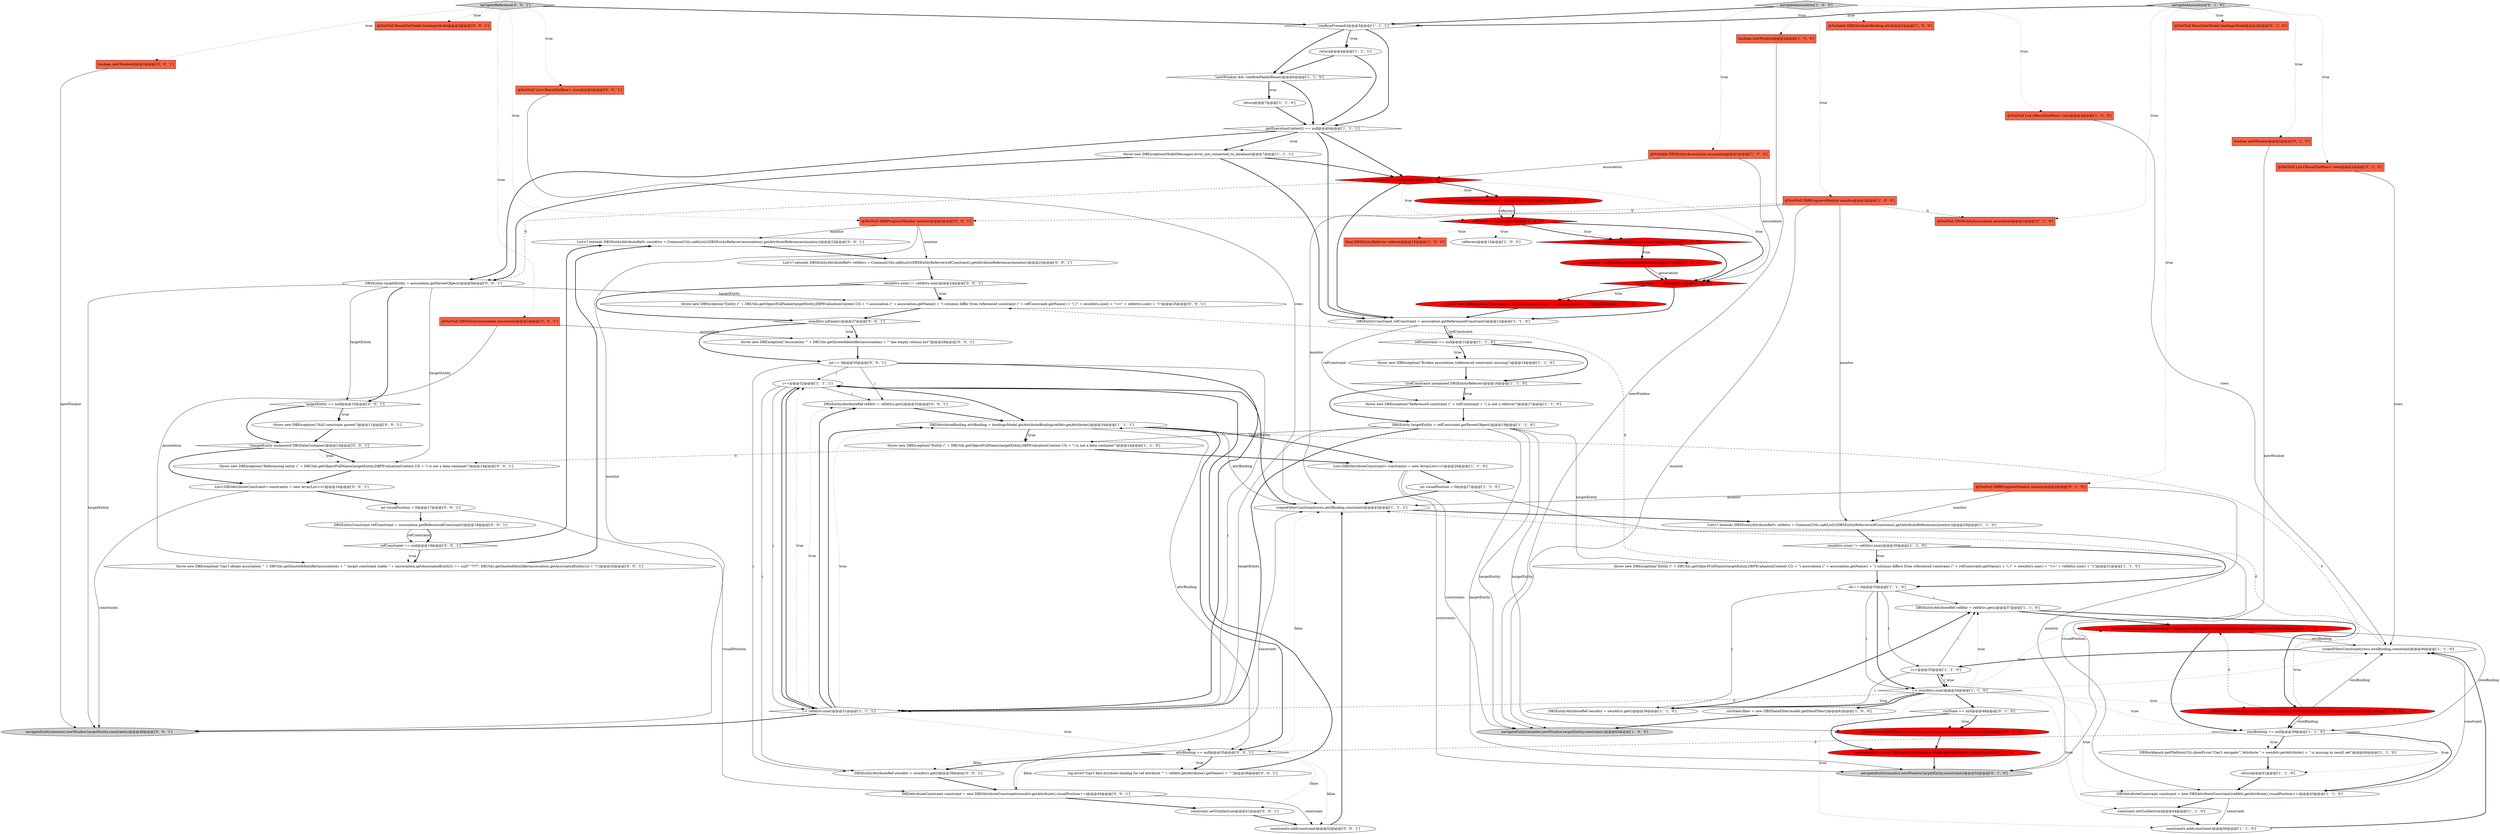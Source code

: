 digraph {
92 [style = filled, label = "@NotNull DBRProgressMonitor monitor@@@2@@@['0', '0', '1']", fillcolor = tomato, shape = box image = "AAA0AAABBB3BBB"];
15 [style = filled, label = "!(refConstraint instanceof DBSEntityReferrer)@@@16@@@['1', '1', '0']", fillcolor = white, shape = diamond image = "AAA0AAABBB1BBB"];
71 [style = filled, label = "@NotNull List<ResultSetRow> rows@@@2@@@['0', '0', '1']", fillcolor = tomato, shape = box image = "AAA0AAABBB3BBB"];
32 [style = filled, label = "int i = 0@@@33@@@['1', '1', '0']", fillcolor = white, shape = ellipse image = "AAA0AAABBB1BBB"];
23 [style = filled, label = "return@@@41@@@['1', '1', '0']", fillcolor = white, shape = ellipse image = "AAA0AAABBB1BBB"];
33 [style = filled, label = "association == null@@@22@@@['1', '0', '0']", fillcolor = red, shape = diamond image = "AAA1AAABBB1BBB"];
87 [style = filled, label = "DBSEntity targetEntity = association.getParentObject()@@@9@@@['0', '0', '1']", fillcolor = white, shape = ellipse image = "AAA0AAABBB3BBB"];
63 [style = filled, label = "List<? extends DBSEntityAttributeRef> ownAttrs = CommonUtils.safeList(((DBSEntityReferrer)association).getAttributeReferences(monitor))@@@22@@@['0', '0', '1']", fillcolor = white, shape = ellipse image = "AAA0AAABBB3BBB"];
64 [style = filled, label = "navigateEntity(monitor,newWindow,targetEntity,constraints)@@@46@@@['0', '0', '1']", fillcolor = lightgray, shape = ellipse image = "AAA0AAABBB3BBB"];
2 [style = filled, label = "throw new DBException(ModelMessages.error_not_connected_to_database)@@@7@@@['1', '1', '1']", fillcolor = white, shape = ellipse image = "AAA0AAABBB1BBB"];
82 [style = filled, label = "constraint.setVisible(true)@@@41@@@['0', '0', '1']", fillcolor = white, shape = ellipse image = "AAA0AAABBB3BBB"];
78 [style = filled, label = "targetEntity == null@@@10@@@['0', '0', '1']", fillcolor = white, shape = diamond image = "AAA0AAABBB3BBB"];
18 [style = filled, label = "List<DBDAttributeConstraint> constraints = new ArrayList<>()@@@26@@@['1', '1', '0']", fillcolor = white, shape = ellipse image = "AAA0AAABBB1BBB"];
46 [style = filled, label = "final DBSEntityReferrer referrer@@@15@@@['1', '0', '0']", fillcolor = tomato, shape = box image = "AAA1AAABBB1BBB"];
5 [style = filled, label = "List<? extends DBSEntityAttributeRef> refAttrs = CommonUtils.safeList(((DBSEntityReferrer)refConstraint).getAttributeReferences(monitor))@@@29@@@['1', '1', '0']", fillcolor = white, shape = ellipse image = "AAA0AAABBB1BBB"];
61 [style = filled, label = "setNewState((DBSDataContainer)targetEntity,model.getDataFilter())@@@49@@@['0', '1', '0']", fillcolor = red, shape = ellipse image = "AAA1AAABBB2BBB"];
79 [style = filled, label = "refConstraint == null@@@19@@@['0', '0', '1']", fillcolor = white, shape = diamond image = "AAA0AAABBB3BBB"];
89 [style = filled, label = "navigateReference['0', '0', '1']", fillcolor = lightgray, shape = diamond image = "AAA0AAABBB3BBB"];
7 [style = filled, label = "DBSEntityAttributeRef refAttr = refAttrs.get(i)@@@37@@@['1', '1', '0']", fillcolor = white, shape = ellipse image = "AAA0AAABBB1BBB"];
58 [style = filled, label = "@NotNull DBSEntityAssociation association@@@2@@@['0', '1', '0']", fillcolor = tomato, shape = box image = "AAA1AAABBB2BBB"];
60 [style = filled, label = "navigateEntity(monitor,newWindow,targetEntity,constraints)@@@52@@@['0', '1', '0']", fillcolor = lightgray, shape = ellipse image = "AAA0AAABBB2BBB"];
35 [style = filled, label = "navigateEntity(monitor,newWindow,targetEntity,constraints)@@@63@@@['1', '0', '0']", fillcolor = lightgray, shape = ellipse image = "AAA0AAABBB1BBB"];
47 [style = filled, label = "DBSEntity targetEntity = refConstraint.getParentObject()@@@19@@@['1', '1', '0']", fillcolor = white, shape = ellipse image = "AAA0AAABBB1BBB"];
84 [style = filled, label = "attrBinding == null@@@35@@@['0', '0', '1']", fillcolor = white, shape = diamond image = "AAA0AAABBB3BBB"];
76 [style = filled, label = "log.error(\"Can't find attribute binding for ref attribute '\" + refAttr.getAttribute().getName() + \"'\")@@@36@@@['0', '0', '1']", fillcolor = white, shape = ellipse image = "AAA0AAABBB3BBB"];
41 [style = filled, label = "i < ownAttrs.size()@@@34@@@['1', '1', '0']", fillcolor = white, shape = diamond image = "AAA0AAABBB1BBB"];
77 [style = filled, label = "throw new DBException(\"Entity (\" + DBUtils.getObjectFullName(targetEntity,DBPEvaluationContext.UI) + \"( association (\" + association.getName() + \"( columns differ from referenced constraint (\" + refConstraint.getName() + \"( (\" + ownAttrs.size() + \"<>\" + refAttrs.size() + \")\")@@@25@@@['0', '0', '1']", fillcolor = white, shape = ellipse image = "AAA0AAABBB3BBB"];
40 [style = filled, label = "return@@@7@@@['1', '1', '0']", fillcolor = white, shape = ellipse image = "AAA0AAABBB1BBB"];
20 [style = filled, label = "List<DBSEntityReferrer> referrers = attr.getReferrers()@@@13@@@['1', '0', '0']", fillcolor = red, shape = ellipse image = "AAA1AAABBB1BBB"];
19 [style = filled, label = "createFilterConstraint(rows,ownBinding,constraint)@@@46@@@['1', '1', '0']", fillcolor = white, shape = ellipse image = "AAA0AAABBB1BBB"];
55 [style = filled, label = "@NotNull DBRProgressMonitor monitor@@@2@@@['0', '1', '0']", fillcolor = tomato, shape = box image = "AAA0AAABBB2BBB"];
50 [style = filled, label = "referrer instanceof DBSEntityAssociation@@@16@@@['1', '0', '0']", fillcolor = red, shape = diamond image = "AAA1AAABBB1BBB"];
93 [style = filled, label = "List<? extends DBSEntityAttributeRef> refAttrs = CommonUtils.safeList(((DBSEntityReferrer)refConstraint).getAttributeReferences(monitor))@@@23@@@['0', '0', '1']", fillcolor = white, shape = ellipse image = "AAA0AAABBB3BBB"];
51 [style = filled, label = "createFilterConstraint(rows,attrBinding,constraint)@@@43@@@['1', '1', '1']", fillcolor = white, shape = ellipse image = "AAA0AAABBB1BBB"];
43 [style = filled, label = "ownBinding == null@@@39@@@['1', '1', '0']", fillcolor = white, shape = diamond image = "AAA0AAABBB1BBB"];
52 [style = filled, label = "boolean newWindow@@@2@@@['0', '1', '0']", fillcolor = tomato, shape = box image = "AAA0AAABBB2BBB"];
88 [style = filled, label = "throw new DBException(\"Can't obtain association '\" + DBUtils.getQuotedIdentifier(association) + \"' target constraint (table \" + (association.getAssociatedEntity() == null? \"???\": DBUtils.getQuotedIdentifier(association.getAssociatedEntity())) + \")\")@@@20@@@['0', '0', '1']", fillcolor = white, shape = ellipse image = "AAA0AAABBB3BBB"];
56 [style = filled, label = "DBDAttributeBinding ownBinding = bindingsModel.getAttributeBinding(ownAttr.getAttribute())@@@38@@@['0', '1', '0']", fillcolor = red, shape = ellipse image = "AAA1AAABBB2BBB"];
69 [style = filled, label = "boolean newWindow@@@2@@@['0', '0', '1']", fillcolor = tomato, shape = box image = "AAA0AAABBB3BBB"];
59 [style = filled, label = "navigateAssociation['0', '1', '0']", fillcolor = lightgray, shape = diamond image = "AAA0AAABBB2BBB"];
17 [style = filled, label = "referrers != null@@@14@@@['1', '0', '0']", fillcolor = red, shape = diamond image = "AAA1AAABBB1BBB"];
22 [style = filled, label = "int visualPosition = 0@@@27@@@['1', '1', '0']", fillcolor = white, shape = ellipse image = "AAA0AAABBB1BBB"];
10 [style = filled, label = "constraints.add(constraint)@@@45@@@['1', '1', '0']", fillcolor = white, shape = ellipse image = "AAA0AAABBB1BBB"];
9 [style = filled, label = "@Nullable DBSEntityAssociation association@@@2@@@['1', '0', '0']", fillcolor = tomato, shape = box image = "AAA0AAABBB1BBB"];
28 [style = filled, label = "DBDAttributeBinding ownBinding = model.getAttributeBinding(ownAttr.getAttribute())@@@52@@@['1', '0', '0']", fillcolor = red, shape = ellipse image = "AAA1AAABBB1BBB"];
54 [style = filled, label = "curState == null@@@48@@@['0', '1', '0']", fillcolor = white, shape = diamond image = "AAA0AAABBB2BBB"];
13 [style = filled, label = "return@@@4@@@['1', '1', '1']", fillcolor = white, shape = ellipse image = "AAA0AAABBB1BBB"];
80 [style = filled, label = "DBDAttributeConstraint constraint = new DBDAttributeConstraint(ownAttr.getAttribute(),visualPosition++)@@@40@@@['0', '0', '1']", fillcolor = white, shape = ellipse image = "AAA0AAABBB3BBB"];
44 [style = filled, label = "!newWindow && !confirmPanelsReset()@@@6@@@['1', '1', '0']", fillcolor = white, shape = diamond image = "AAA0AAABBB1BBB"];
65 [style = filled, label = "!(targetEntity instanceof DBSDataContainer)@@@13@@@['0', '0', '1']", fillcolor = white, shape = diamond image = "AAA0AAABBB3BBB"];
83 [style = filled, label = "@NotNull ResultSetModel bindingsModel@@@2@@@['0', '0', '1']", fillcolor = tomato, shape = box image = "AAA0AAABBB3BBB"];
70 [style = filled, label = "throw new DBException(\"Null constraint parent\")@@@11@@@['0', '0', '1']", fillcolor = white, shape = ellipse image = "AAA0AAABBB3BBB"];
6 [style = filled, label = "association == null@@@12@@@['1', '0', '0']", fillcolor = red, shape = diamond image = "AAA1AAABBB1BBB"];
67 [style = filled, label = "ownAttrs.isEmpty()@@@27@@@['0', '0', '1']", fillcolor = white, shape = diamond image = "AAA0AAABBB3BBB"];
53 [style = filled, label = "@NotNull List<ResultSetRow> rows@@@2@@@['0', '1', '0']", fillcolor = tomato, shape = box image = "AAA0AAABBB2BBB"];
42 [style = filled, label = "throw new DBException(\"Entity (\" + DBUtils.getObjectFullName(targetEntity,DBPEvaluationContext.UI) + \"( association (\" + association.getName() + \"( columns differs from referenced constraint (\" + refConstraint.getName() + \"( (\" + ownAttrs.size() + \"<>\" + refAttrs.size() + \")\")@@@31@@@['1', '1', '0']", fillcolor = white, shape = ellipse image = "AAA0AAABBB1BBB"];
72 [style = filled, label = "int visualPosition = 0@@@17@@@['0', '0', '1']", fillcolor = white, shape = ellipse image = "AAA0AAABBB3BBB"];
74 [style = filled, label = "@NotNull DBSEntityAssociation association@@@2@@@['0', '0', '1']", fillcolor = tomato, shape = box image = "AAA0AAABBB3BBB"];
24 [style = filled, label = "navigateAssociation['1', '0', '0']", fillcolor = lightgray, shape = diamond image = "AAA0AAABBB1BBB"];
31 [style = filled, label = "throw new DBException(\"Referenced constraint (\" + refConstraint + \"( is not a referrer\")@@@17@@@['1', '1', '0']", fillcolor = white, shape = ellipse image = "AAA0AAABBB1BBB"];
1 [style = filled, label = "refConstraint == null@@@13@@@['1', '1', '0']", fillcolor = white, shape = diamond image = "AAA0AAABBB1BBB"];
57 [style = filled, label = "@NotNull ResultSetModel bindingsModel@@@2@@@['0', '1', '0']", fillcolor = tomato, shape = box image = "AAA0AAABBB2BBB"];
34 [style = filled, label = "DBSEntityConstraint refConstraint = association.getReferencedConstraint()@@@12@@@['1', '1', '0']", fillcolor = white, shape = ellipse image = "AAA0AAABBB1BBB"];
12 [style = filled, label = "constraint.setVisible(true)@@@44@@@['1', '1', '0']", fillcolor = white, shape = ellipse image = "AAA0AAABBB1BBB"];
39 [style = filled, label = "DBDAttributeConstraint constraint = new DBDAttributeConstraint(refAttr.getAttribute(),visualPosition++)@@@43@@@['1', '1', '0']", fillcolor = white, shape = ellipse image = "AAA0AAABBB1BBB"];
26 [style = filled, label = "throw new DBException(\"Association not found in attribute (\" + attr.getName() + \"(\")@@@23@@@['1', '0', '0']", fillcolor = red, shape = ellipse image = "AAA1AAABBB1BBB"];
90 [style = filled, label = "constraints.add(constraint)@@@42@@@['0', '0', '1']", fillcolor = white, shape = ellipse image = "AAA0AAABBB3BBB"];
4 [style = filled, label = "throw new DBException(\"Broken association (referenced constraint missing)\")@@@14@@@['1', '1', '0']", fillcolor = white, shape = ellipse image = "AAA0AAABBB1BBB"];
36 [style = filled, label = "i++@@@32@@@['1', '1', '1']", fillcolor = white, shape = ellipse image = "AAA0AAABBB1BBB"];
14 [style = filled, label = "curState.filter = new DBDDataFilter(model.getDataFilter())@@@62@@@['1', '0', '0']", fillcolor = white, shape = ellipse image = "AAA0AAABBB1BBB"];
68 [style = filled, label = "throw new DBException(\"Association '\" + DBUtils.getQuotedIdentifier(association) + \"' has empty column list\")@@@28@@@['0', '0', '1']", fillcolor = white, shape = ellipse image = "AAA0AAABBB3BBB"];
21 [style = filled, label = "throw new DBException(\"Entity (\" + DBUtils.getObjectFullName(targetEntity,DBPEvaluationContext.UI) + \"( is not a data container\")@@@24@@@['1', '1', '0']", fillcolor = white, shape = ellipse image = "AAA0AAABBB1BBB"];
62 [style = filled, label = "curState.filter = new DBDDataFilter(bindingsModel.getDataFilter())@@@51@@@['0', '1', '0']", fillcolor = red, shape = ellipse image = "AAA1AAABBB2BBB"];
0 [style = filled, label = "association = (DBSEntityAssociation)referrer@@@17@@@['1', '0', '0']", fillcolor = red, shape = ellipse image = "AAA1AAABBB1BBB"];
11 [style = filled, label = "boolean newWindow@@@2@@@['1', '0', '0']", fillcolor = tomato, shape = box image = "AAA0AAABBB1BBB"];
81 [style = filled, label = "throw new DBException(\"Referencing entity (\" + DBUtils.getObjectFullName(targetEntity,DBPEvaluationContext.UI) + \"( is not a data container\")@@@14@@@['0', '0', '1']", fillcolor = white, shape = ellipse image = "AAA0AAABBB3BBB"];
38 [style = filled, label = "getExecutionContext() == null@@@6@@@['1', '1', '1']", fillcolor = white, shape = diamond image = "AAA0AAABBB1BBB"];
66 [style = filled, label = "DBSEntityConstraint refConstraint = association.getReferencedConstraint()@@@18@@@['0', '0', '1']", fillcolor = white, shape = ellipse image = "AAA0AAABBB3BBB"];
73 [style = filled, label = "DBSEntityAttributeRef refAttr = refAttrs.get(i)@@@33@@@['0', '0', '1']", fillcolor = white, shape = ellipse image = "AAA0AAABBB3BBB"];
85 [style = filled, label = "ownAttrs.size() != refAttrs.size()@@@24@@@['0', '0', '1']", fillcolor = white, shape = diamond image = "AAA0AAABBB3BBB"];
27 [style = filled, label = "@NotNull List<ResultSetRow> rows@@@2@@@['1', '0', '0']", fillcolor = tomato, shape = box image = "AAA0AAABBB1BBB"];
45 [style = filled, label = "DBWorkbench.getPlatformUI().showError(\"Can't navigate\",\"Attribute \" + ownAttr.getAttribute() + \" is missing in result set\")@@@40@@@['1', '1', '0']", fillcolor = white, shape = ellipse image = "AAA0AAABBB1BBB"];
91 [style = filled, label = "DBSEntityAttributeRef ownAttr = ownAttrs.get(i)@@@39@@@['0', '0', '1']", fillcolor = white, shape = ellipse image = "AAA0AAABBB3BBB"];
29 [style = filled, label = "i++@@@35@@@['1', '1', '0']", fillcolor = white, shape = ellipse image = "AAA0AAABBB1BBB"];
3 [style = filled, label = "ownAttrs.size() != refAttrs.size()@@@30@@@['1', '1', '0']", fillcolor = white, shape = diamond image = "AAA0AAABBB1BBB"];
16 [style = filled, label = "DBSEntityAttributeRef ownAttr = ownAttrs.get(i)@@@36@@@['1', '1', '0']", fillcolor = white, shape = ellipse image = "AAA0AAABBB1BBB"];
30 [style = filled, label = "@Nullable DBDAttributeBinding attr@@@2@@@['1', '0', '0']", fillcolor = tomato, shape = box image = "AAA0AAABBB1BBB"];
37 [style = filled, label = "referrers@@@15@@@['1', '0', '0']", fillcolor = white, shape = ellipse image = "AAA0AAABBB1BBB"];
49 [style = filled, label = "@NotNull DBRProgressMonitor monitor@@@2@@@['1', '0', '0']", fillcolor = tomato, shape = box image = "AAA1AAABBB1BBB"];
8 [style = filled, label = "DBDAttributeBinding attrBinding = bindingsModel.getAttributeBinding(refAttr.getAttribute())@@@34@@@['1', '1', '1']", fillcolor = white, shape = ellipse image = "AAA0AAABBB1BBB"];
75 [style = filled, label = "List<DBDAttributeConstraint> constraints = new ArrayList<>()@@@16@@@['0', '0', '1']", fillcolor = white, shape = ellipse image = "AAA0AAABBB3BBB"];
25 [style = filled, label = "!confirmProceed()@@@3@@@['1', '1', '1']", fillcolor = white, shape = diamond image = "AAA0AAABBB1BBB"];
86 [style = filled, label = "int i = 0@@@30@@@['0', '0', '1']", fillcolor = white, shape = ellipse image = "AAA0AAABBB3BBB"];
48 [style = filled, label = "i < refAttrs.size()@@@31@@@['1', '1', '1']", fillcolor = white, shape = diamond image = "AAA0AAABBB1BBB"];
67->86 [style = bold, label=""];
5->3 [style = bold, label=""];
39->19 [style = solid, label="constraint"];
51->5 [style = bold, label=""];
14->35 [style = bold, label=""];
2->6 [style = bold, label=""];
80->90 [style = solid, label="constraint"];
59->55 [style = dotted, label="true"];
15->31 [style = dotted, label="true"];
10->19 [style = bold, label=""];
78->70 [style = bold, label=""];
26->34 [style = bold, label=""];
4->15 [style = bold, label=""];
70->65 [style = bold, label=""];
16->7 [style = bold, label=""];
65->81 [style = bold, label=""];
75->64 [style = solid, label="constraints"];
56->19 [style = solid, label="ownBinding"];
85->67 [style = bold, label=""];
29->7 [style = solid, label="i"];
24->27 [style = dotted, label="true"];
40->38 [style = bold, label=""];
54->61 [style = dotted, label="true"];
48->84 [style = dotted, label="true"];
65->81 [style = dotted, label="true"];
33->26 [style = dotted, label="true"];
52->60 [style = solid, label="newWindow"];
25->44 [style = bold, label=""];
21->18 [style = bold, label=""];
88->63 [style = bold, label=""];
47->48 [style = solid, label="targetEntity"];
89->92 [style = dotted, label="true"];
17->50 [style = dotted, label="true"];
27->19 [style = solid, label="rows"];
84->80 [style = dotted, label="false"];
80->82 [style = bold, label=""];
41->29 [style = dotted, label="true"];
18->22 [style = bold, label=""];
12->10 [style = bold, label=""];
59->52 [style = dotted, label="true"];
28->43 [style = bold, label=""];
63->93 [style = bold, label=""];
49->5 [style = solid, label="monitor"];
41->12 [style = dotted, label="true"];
21->81 [style = dashed, label="0"];
44->40 [style = dotted, label="true"];
17->46 [style = dotted, label="true"];
41->43 [style = dotted, label="true"];
41->10 [style = dotted, label="true"];
67->68 [style = bold, label=""];
84->91 [style = bold, label=""];
41->54 [style = bold, label=""];
79->88 [style = bold, label=""];
41->48 [style = dashed, label="0"];
56->43 [style = solid, label="ownBinding"];
3->42 [style = dotted, label="true"];
56->43 [style = bold, label=""];
90->51 [style = bold, label=""];
29->41 [style = solid, label="i"];
1->4 [style = bold, label=""];
84->91 [style = dotted, label="false"];
18->60 [style = solid, label="constraints"];
36->91 [style = solid, label="i"];
29->16 [style = solid, label="i"];
47->48 [style = bold, label=""];
85->77 [style = bold, label=""];
8->18 [style = bold, label=""];
79->63 [style = bold, label=""];
89->74 [style = dotted, label="true"];
41->28 [style = dotted, label="true"];
2->34 [style = bold, label=""];
89->83 [style = dotted, label="true"];
62->60 [style = bold, label=""];
65->75 [style = bold, label=""];
54->62 [style = bold, label=""];
92->63 [style = solid, label="monitor"];
49->58 [style = dashed, label="0"];
1->4 [style = dotted, label="true"];
42->77 [style = dashed, label="0"];
79->88 [style = dotted, label="true"];
74->88 [style = solid, label="association"];
38->87 [style = bold, label=""];
86->36 [style = solid, label="i"];
8->51 [style = solid, label="attrBinding"];
48->36 [style = dotted, label="true"];
47->21 [style = solid, label="targetEntity"];
74->68 [style = solid, label="association"];
44->38 [style = bold, label=""];
55->51 [style = solid, label="monitor"];
86->48 [style = solid, label="i"];
6->20 [style = dotted, label="true"];
84->51 [style = dotted, label="false"];
38->2 [style = bold, label=""];
38->6 [style = bold, label=""];
43->45 [style = bold, label=""];
28->8 [style = dashed, label="0"];
55->5 [style = solid, label="monitor"];
19->51 [style = dashed, label="0"];
41->7 [style = dotted, label="true"];
15->31 [style = bold, label=""];
93->85 [style = bold, label=""];
8->84 [style = bold, label=""];
9->33 [style = solid, label="association"];
32->41 [style = solid, label="i"];
47->35 [style = solid, label="targetEntity"];
71->51 [style = solid, label="rows"];
89->69 [style = dotted, label="true"];
39->12 [style = bold, label=""];
68->86 [style = bold, label=""];
49->51 [style = solid, label="monitor"];
85->77 [style = dotted, label="true"];
42->32 [style = bold, label=""];
47->42 [style = solid, label="targetEntity"];
31->47 [style = bold, label=""];
84->90 [style = dotted, label="false"];
15->47 [style = bold, label=""];
43->23 [style = dotted, label="true"];
6->33 [style = dotted, label="true"];
39->10 [style = solid, label="constraint"];
54->61 [style = bold, label=""];
25->38 [style = bold, label=""];
78->70 [style = dotted, label="true"];
59->25 [style = bold, label=""];
6->34 [style = bold, label=""];
8->21 [style = dotted, label="true"];
45->23 [style = bold, label=""];
24->49 [style = dotted, label="true"];
19->29 [style = bold, label=""];
7->56 [style = bold, label=""];
66->79 [style = solid, label="refConstraint"];
41->16 [style = dotted, label="true"];
69->64 [style = solid, label="newWindow"];
48->73 [style = dotted, label="true"];
48->64 [style = bold, label=""];
0->33 [style = solid, label="association"];
24->30 [style = dotted, label="true"];
92->64 [style = solid, label="monitor"];
49->35 [style = solid, label="monitor"];
25->13 [style = dotted, label="true"];
89->25 [style = bold, label=""];
28->56 [style = dashed, label="0"];
3->42 [style = bold, label=""];
33->26 [style = bold, label=""];
73->8 [style = bold, label=""];
6->20 [style = bold, label=""];
24->11 [style = dotted, label="true"];
22->51 [style = bold, label=""];
17->50 [style = bold, label=""];
11->35 [style = solid, label="newWindow"];
78->65 [style = bold, label=""];
7->28 [style = bold, label=""];
51->36 [style = bold, label=""];
50->0 [style = bold, label=""];
20->17 [style = solid, label="referrers"];
59->53 [style = dotted, label="true"];
24->25 [style = bold, label=""];
81->75 [style = bold, label=""];
38->34 [style = bold, label=""];
23->39 [style = bold, label=""];
36->8 [style = bold, label=""];
34->31 [style = solid, label="refConstraint"];
49->92 [style = dashed, label="0"];
75->72 [style = bold, label=""];
41->16 [style = bold, label=""];
59->58 [style = dotted, label="true"];
32->29 [style = solid, label="i"];
84->76 [style = dotted, label="true"];
50->33 [style = bold, label=""];
17->37 [style = dotted, label="true"];
92->93 [style = solid, label="monitor"];
36->48 [style = solid, label="i"];
32->41 [style = bold, label=""];
77->67 [style = bold, label=""];
84->76 [style = bold, label=""];
43->39 [style = bold, label=""];
87->78 [style = bold, label=""];
41->19 [style = dotted, label="true"];
41->14 [style = bold, label=""];
61->62 [style = bold, label=""];
76->36 [style = bold, label=""];
43->84 [style = dashed, label="0"];
20->17 [style = bold, label=""];
32->16 [style = solid, label="i"];
87->64 [style = solid, label="targetEntity"];
48->36 [style = bold, label=""];
89->71 [style = dotted, label="true"];
53->19 [style = solid, label="rows"];
32->7 [style = solid, label="i"];
36->73 [style = solid, label="i"];
25->13 [style = bold, label=""];
34->1 [style = bold, label=""];
1->15 [style = bold, label=""];
29->41 [style = bold, label=""];
13->44 [style = bold, label=""];
44->40 [style = bold, label=""];
24->9 [style = dotted, label="true"];
86->48 [style = bold, label=""];
18->35 [style = solid, label="constraints"];
22->39 [style = solid, label="visualPosition"];
87->77 [style = solid, label="targetEntity"];
17->33 [style = bold, label=""];
41->39 [style = dotted, label="true"];
86->73 [style = solid, label="i"];
48->8 [style = bold, label=""];
48->73 [style = bold, label=""];
28->19 [style = solid, label="ownBinding"];
87->81 [style = solid, label="targetEntity"];
6->17 [style = dotted, label="true"];
6->87 [style = dashed, label="0"];
41->56 [style = dotted, label="true"];
82->90 [style = bold, label=""];
50->0 [style = dotted, label="true"];
34->1 [style = solid, label="refConstraint"];
72->80 [style = solid, label="visualPosition"];
2->87 [style = bold, label=""];
87->78 [style = solid, label="targetEntity"];
86->91 [style = solid, label="i"];
55->60 [style = solid, label="monitor"];
0->33 [style = bold, label=""];
9->6 [style = solid, label="association"];
43->45 [style = dotted, label="true"];
84->82 [style = dotted, label="false"];
28->43 [style = solid, label="ownBinding"];
38->2 [style = dotted, label="true"];
91->80 [style = bold, label=""];
48->8 [style = dotted, label="true"];
36->48 [style = bold, label=""];
80->51 [style = solid, label="constraint"];
59->57 [style = dotted, label="true"];
8->21 [style = bold, label=""];
13->38 [style = bold, label=""];
72->66 [style = bold, label=""];
3->32 [style = bold, label=""];
8->84 [style = solid, label="attrBinding"];
33->34 [style = bold, label=""];
47->60 [style = solid, label="targetEntity"];
66->79 [style = bold, label=""];
67->68 [style = dotted, label="true"];
47->61 [style = solid, label="targetEntity"];
}
